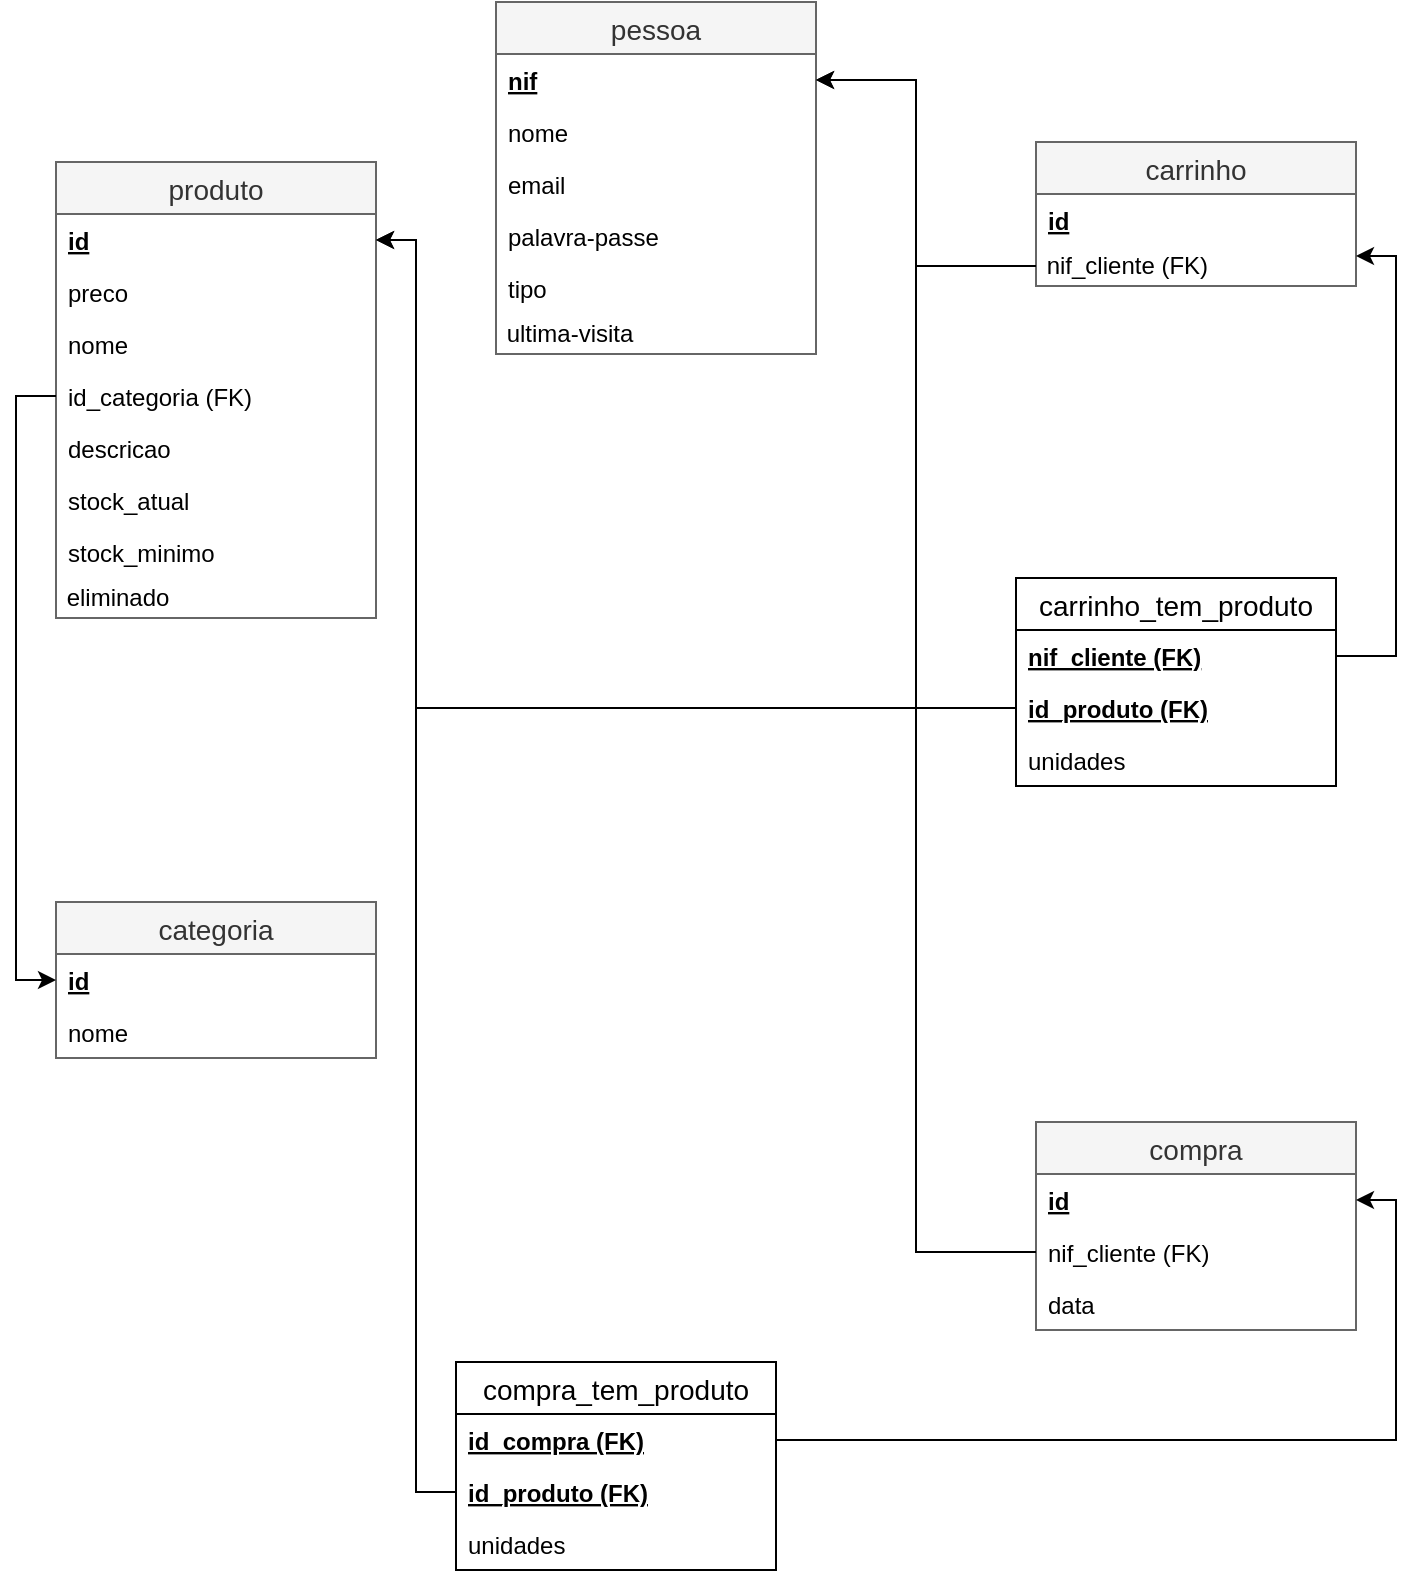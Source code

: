 <mxfile version="14.0.5" type="device"><diagram id="wjbudzqRXSHtBuRtdPQ7" name="Page-1"><mxGraphModel dx="1298" dy="784" grid="1" gridSize="10" guides="1" tooltips="1" connect="1" arrows="1" fold="1" page="1" pageScale="1" pageWidth="827" pageHeight="1169" math="0" shadow="0"><root><mxCell id="0"/><mxCell id="1" parent="0"/><mxCell id="QzDI__D86Y-I94Scfrmo-1" value="pessoa" style="swimlane;fontStyle=0;childLayout=stackLayout;horizontal=1;startSize=26;horizontalStack=0;resizeParent=1;resizeParentMax=0;resizeLast=0;collapsible=1;marginBottom=0;align=center;fontSize=14;fillColor=#f5f5f5;strokeColor=#666666;fontColor=#333333;" parent="1" vertex="1"><mxGeometry x="340" y="10" width="160" height="176" as="geometry"/></mxCell><mxCell id="QzDI__D86Y-I94Scfrmo-2" value="nif" style="text;strokeColor=none;fillColor=none;spacingLeft=4;spacingRight=4;overflow=hidden;rotatable=0;points=[[0,0.5],[1,0.5]];portConstraint=eastwest;fontSize=12;fontStyle=5" parent="QzDI__D86Y-I94Scfrmo-1" vertex="1"><mxGeometry y="26" width="160" height="26" as="geometry"/></mxCell><mxCell id="QzDI__D86Y-I94Scfrmo-3" value="nome" style="text;strokeColor=none;fillColor=none;spacingLeft=4;spacingRight=4;overflow=hidden;rotatable=0;points=[[0,0.5],[1,0.5]];portConstraint=eastwest;fontSize=12;" parent="QzDI__D86Y-I94Scfrmo-1" vertex="1"><mxGeometry y="52" width="160" height="26" as="geometry"/></mxCell><mxCell id="QzDI__D86Y-I94Scfrmo-4" value="email" style="text;strokeColor=none;fillColor=none;spacingLeft=4;spacingRight=4;overflow=hidden;rotatable=0;points=[[0,0.5],[1,0.5]];portConstraint=eastwest;fontSize=12;" parent="QzDI__D86Y-I94Scfrmo-1" vertex="1"><mxGeometry y="78" width="160" height="26" as="geometry"/></mxCell><mxCell id="QzDI__D86Y-I94Scfrmo-9" value="palavra-passe" style="text;strokeColor=none;fillColor=none;spacingLeft=4;spacingRight=4;overflow=hidden;rotatable=0;points=[[0,0.5],[1,0.5]];portConstraint=eastwest;fontSize=12;" parent="QzDI__D86Y-I94Scfrmo-1" vertex="1"><mxGeometry y="104" width="160" height="26" as="geometry"/></mxCell><mxCell id="QzDI__D86Y-I94Scfrmo-10" value="tipo" style="text;strokeColor=none;fillColor=none;spacingLeft=4;spacingRight=4;overflow=hidden;rotatable=0;points=[[0,0.5],[1,0.5]];portConstraint=eastwest;fontSize=12;" parent="QzDI__D86Y-I94Scfrmo-1" vertex="1"><mxGeometry y="130" width="160" height="26" as="geometry"/></mxCell><mxCell id="LU-sgl4ZXPkJ0iJjKlbU-5" value="&amp;nbsp;ultima-visita" style="text;html=1;strokeColor=none;fillColor=none;align=left;verticalAlign=middle;whiteSpace=wrap;rounded=0;" vertex="1" parent="QzDI__D86Y-I94Scfrmo-1"><mxGeometry y="156" width="160" height="20" as="geometry"/></mxCell><mxCell id="QzDI__D86Y-I94Scfrmo-38" value="compra" style="swimlane;fontStyle=0;childLayout=stackLayout;horizontal=1;startSize=26;horizontalStack=0;resizeParent=1;resizeParentMax=0;resizeLast=0;collapsible=1;marginBottom=0;align=center;fontSize=14;fillColor=#f5f5f5;strokeColor=#666666;fontColor=#333333;" parent="1" vertex="1"><mxGeometry x="610" y="570" width="160" height="104" as="geometry"/></mxCell><mxCell id="QzDI__D86Y-I94Scfrmo-39" value="id" style="text;strokeColor=none;fillColor=none;spacingLeft=4;spacingRight=4;overflow=hidden;rotatable=0;points=[[0,0.5],[1,0.5]];portConstraint=eastwest;fontSize=12;fontStyle=5" parent="QzDI__D86Y-I94Scfrmo-38" vertex="1"><mxGeometry y="26" width="160" height="26" as="geometry"/></mxCell><mxCell id="QzDI__D86Y-I94Scfrmo-40" value="nif_cliente (FK)" style="text;strokeColor=none;fillColor=none;spacingLeft=4;spacingRight=4;overflow=hidden;rotatable=0;points=[[0,0.5],[1,0.5]];portConstraint=eastwest;fontSize=12;" parent="QzDI__D86Y-I94Scfrmo-38" vertex="1"><mxGeometry y="52" width="160" height="26" as="geometry"/></mxCell><mxCell id="QzDI__D86Y-I94Scfrmo-41" value="data" style="text;strokeColor=none;fillColor=none;spacingLeft=4;spacingRight=4;overflow=hidden;rotatable=0;points=[[0,0.5],[1,0.5]];portConstraint=eastwest;fontSize=12;" parent="QzDI__D86Y-I94Scfrmo-38" vertex="1"><mxGeometry y="78" width="160" height="26" as="geometry"/></mxCell><mxCell id="QzDI__D86Y-I94Scfrmo-45" value="categoria" style="swimlane;fontStyle=0;childLayout=stackLayout;horizontal=1;startSize=26;horizontalStack=0;resizeParent=1;resizeParentMax=0;resizeLast=0;collapsible=1;marginBottom=0;align=center;fontSize=14;fillColor=#f5f5f5;strokeColor=#666666;fontColor=#333333;" parent="1" vertex="1"><mxGeometry x="120" y="460" width="160" height="78" as="geometry"/></mxCell><mxCell id="QzDI__D86Y-I94Scfrmo-46" value="id" style="text;strokeColor=none;fillColor=none;spacingLeft=4;spacingRight=4;overflow=hidden;rotatable=0;points=[[0,0.5],[1,0.5]];portConstraint=eastwest;fontSize=12;fontStyle=5" parent="QzDI__D86Y-I94Scfrmo-45" vertex="1"><mxGeometry y="26" width="160" height="26" as="geometry"/></mxCell><mxCell id="QzDI__D86Y-I94Scfrmo-47" value="nome" style="text;strokeColor=none;fillColor=none;spacingLeft=4;spacingRight=4;overflow=hidden;rotatable=0;points=[[0,0.5],[1,0.5]];portConstraint=eastwest;fontSize=12;" parent="QzDI__D86Y-I94Scfrmo-45" vertex="1"><mxGeometry y="52" width="160" height="26" as="geometry"/></mxCell><mxCell id="mJ70kjCFykaamgrrMXo6-1" value="compra_tem_produto" style="swimlane;fontStyle=0;childLayout=stackLayout;horizontal=1;startSize=26;horizontalStack=0;resizeParent=1;resizeParentMax=0;resizeLast=0;collapsible=1;marginBottom=0;align=center;fontSize=14;" parent="1" vertex="1"><mxGeometry x="320" y="690" width="160" height="104" as="geometry"/></mxCell><mxCell id="mJ70kjCFykaamgrrMXo6-2" value="id_compra (FK)" style="text;strokeColor=none;fillColor=none;spacingLeft=4;spacingRight=4;overflow=hidden;rotatable=0;points=[[0,0.5],[1,0.5]];portConstraint=eastwest;fontSize=12;fontStyle=5" parent="mJ70kjCFykaamgrrMXo6-1" vertex="1"><mxGeometry y="26" width="160" height="26" as="geometry"/></mxCell><mxCell id="mJ70kjCFykaamgrrMXo6-3" value="id_produto (FK)" style="text;strokeColor=none;fillColor=none;spacingLeft=4;spacingRight=4;overflow=hidden;rotatable=0;points=[[0,0.5],[1,0.5]];portConstraint=eastwest;fontSize=12;fontStyle=5" parent="mJ70kjCFykaamgrrMXo6-1" vertex="1"><mxGeometry y="52" width="160" height="26" as="geometry"/></mxCell><mxCell id="mJ70kjCFykaamgrrMXo6-4" value="unidades" style="text;strokeColor=none;fillColor=none;spacingLeft=4;spacingRight=4;overflow=hidden;rotatable=0;points=[[0,0.5],[1,0.5]];portConstraint=eastwest;fontSize=12;" parent="mJ70kjCFykaamgrrMXo6-1" vertex="1"><mxGeometry y="78" width="160" height="26" as="geometry"/></mxCell><mxCell id="mJ70kjCFykaamgrrMXo6-7" style="edgeStyle=orthogonalEdgeStyle;rounded=0;orthogonalLoop=1;jettySize=auto;html=1;entryX=1;entryY=0.5;entryDx=0;entryDy=0;" parent="1" source="QzDI__D86Y-I94Scfrmo-40" target="QzDI__D86Y-I94Scfrmo-2" edge="1"><mxGeometry relative="1" as="geometry"><Array as="points"><mxPoint x="550" y="635"/><mxPoint x="550" y="49"/></Array></mxGeometry></mxCell><mxCell id="mJ70kjCFykaamgrrMXo6-8" value="produto" style="swimlane;fontStyle=0;childLayout=stackLayout;horizontal=1;startSize=26;horizontalStack=0;resizeParent=1;resizeParentMax=0;resizeLast=0;collapsible=1;marginBottom=0;align=center;fontSize=14;fillColor=#f5f5f5;strokeColor=#666666;fontColor=#333333;" parent="1" vertex="1"><mxGeometry x="120" y="90" width="160" height="228" as="geometry"/></mxCell><mxCell id="mJ70kjCFykaamgrrMXo6-9" value="id" style="text;strokeColor=none;fillColor=none;spacingLeft=4;spacingRight=4;overflow=hidden;rotatable=0;points=[[0,0.5],[1,0.5]];portConstraint=eastwest;fontSize=12;fontStyle=5" parent="mJ70kjCFykaamgrrMXo6-8" vertex="1"><mxGeometry y="26" width="160" height="26" as="geometry"/></mxCell><mxCell id="mJ70kjCFykaamgrrMXo6-10" value="preco" style="text;strokeColor=none;fillColor=none;spacingLeft=4;spacingRight=4;overflow=hidden;rotatable=0;points=[[0,0.5],[1,0.5]];portConstraint=eastwest;fontSize=12;" parent="mJ70kjCFykaamgrrMXo6-8" vertex="1"><mxGeometry y="52" width="160" height="26" as="geometry"/></mxCell><mxCell id="mJ70kjCFykaamgrrMXo6-41" value="nome" style="text;strokeColor=none;fillColor=none;spacingLeft=4;spacingRight=4;overflow=hidden;rotatable=0;points=[[0,0.5],[1,0.5]];portConstraint=eastwest;fontSize=12;" parent="mJ70kjCFykaamgrrMXo6-8" vertex="1"><mxGeometry y="78" width="160" height="26" as="geometry"/></mxCell><mxCell id="mJ70kjCFykaamgrrMXo6-11" value="id_categoria (FK)" style="text;strokeColor=none;fillColor=none;spacingLeft=4;spacingRight=4;overflow=hidden;rotatable=0;points=[[0,0.5],[1,0.5]];portConstraint=eastwest;fontSize=12;" parent="mJ70kjCFykaamgrrMXo6-8" vertex="1"><mxGeometry y="104" width="160" height="26" as="geometry"/></mxCell><mxCell id="mJ70kjCFykaamgrrMXo6-12" value="descricao" style="text;strokeColor=none;fillColor=none;spacingLeft=4;spacingRight=4;overflow=hidden;rotatable=0;points=[[0,0.5],[1,0.5]];portConstraint=eastwest;fontSize=12;" parent="mJ70kjCFykaamgrrMXo6-8" vertex="1"><mxGeometry y="130" width="160" height="26" as="geometry"/></mxCell><mxCell id="mJ70kjCFykaamgrrMXo6-13" value="stock_atual" style="text;strokeColor=none;fillColor=none;spacingLeft=4;spacingRight=4;overflow=hidden;rotatable=0;points=[[0,0.5],[1,0.5]];portConstraint=eastwest;fontSize=12;" parent="mJ70kjCFykaamgrrMXo6-8" vertex="1"><mxGeometry y="156" width="160" height="26" as="geometry"/></mxCell><mxCell id="mJ70kjCFykaamgrrMXo6-14" value="stock_minimo" style="text;strokeColor=none;fillColor=none;spacingLeft=4;spacingRight=4;overflow=hidden;rotatable=0;points=[[0,0.5],[1,0.5]];portConstraint=eastwest;fontSize=12;" parent="mJ70kjCFykaamgrrMXo6-8" vertex="1"><mxGeometry y="182" width="160" height="26" as="geometry"/></mxCell><mxCell id="LU-sgl4ZXPkJ0iJjKlbU-7" value="&amp;nbsp;eliminado" style="text;html=1;strokeColor=none;fillColor=none;align=left;verticalAlign=middle;whiteSpace=wrap;rounded=0;" vertex="1" parent="mJ70kjCFykaamgrrMXo6-8"><mxGeometry y="208" width="160" height="20" as="geometry"/></mxCell><mxCell id="mJ70kjCFykaamgrrMXo6-23" style="edgeStyle=orthogonalEdgeStyle;rounded=0;orthogonalLoop=1;jettySize=auto;html=1;entryX=1;entryY=0.5;entryDx=0;entryDy=0;" parent="1" source="mJ70kjCFykaamgrrMXo6-3" target="mJ70kjCFykaamgrrMXo6-9" edge="1"><mxGeometry relative="1" as="geometry"/></mxCell><mxCell id="mJ70kjCFykaamgrrMXo6-42" value="carrinho" style="swimlane;fontStyle=0;childLayout=stackLayout;horizontal=1;startSize=26;horizontalStack=0;resizeParent=1;resizeParentMax=0;resizeLast=0;collapsible=1;marginBottom=0;align=center;fontSize=14;fillColor=#f5f5f5;strokeColor=#666666;fontColor=#333333;" parent="1" vertex="1"><mxGeometry x="610" y="80" width="160" height="72" as="geometry"/></mxCell><mxCell id="mJ70kjCFykaamgrrMXo6-43" value="id" style="text;strokeColor=none;fillColor=none;spacingLeft=4;spacingRight=4;overflow=hidden;rotatable=0;points=[[0,0.5],[1,0.5]];portConstraint=eastwest;fontSize=12;fontStyle=5" parent="mJ70kjCFykaamgrrMXo6-42" vertex="1"><mxGeometry y="26" width="160" height="26" as="geometry"/></mxCell><mxCell id="LU-sgl4ZXPkJ0iJjKlbU-2" value="&amp;nbsp;nif_cliente (FK)" style="text;html=1;strokeColor=none;fillColor=none;align=left;verticalAlign=middle;whiteSpace=wrap;rounded=0;" vertex="1" parent="mJ70kjCFykaamgrrMXo6-42"><mxGeometry y="52" width="160" height="20" as="geometry"/></mxCell><mxCell id="mJ70kjCFykaamgrrMXo6-47" style="edgeStyle=orthogonalEdgeStyle;rounded=0;orthogonalLoop=1;jettySize=auto;html=1;exitX=0;exitY=0.5;exitDx=0;exitDy=0;" parent="1" source="LU-sgl4ZXPkJ0iJjKlbU-2" target="QzDI__D86Y-I94Scfrmo-2" edge="1"><mxGeometry relative="1" as="geometry"><Array as="points"><mxPoint x="550" y="142"/><mxPoint x="550" y="49"/></Array></mxGeometry></mxCell><mxCell id="mJ70kjCFykaamgrrMXo6-48" value="carrinho_tem_produto" style="swimlane;fontStyle=0;childLayout=stackLayout;horizontal=1;startSize=26;horizontalStack=0;resizeParent=1;resizeParentMax=0;resizeLast=0;collapsible=1;marginBottom=0;align=center;fontSize=14;" parent="1" vertex="1"><mxGeometry x="600" y="298" width="160" height="104" as="geometry"/></mxCell><mxCell id="mJ70kjCFykaamgrrMXo6-49" value="nif_cliente (FK)" style="text;strokeColor=none;fillColor=none;spacingLeft=4;spacingRight=4;overflow=hidden;rotatable=0;points=[[0,0.5],[1,0.5]];portConstraint=eastwest;fontSize=12;fontStyle=5" parent="mJ70kjCFykaamgrrMXo6-48" vertex="1"><mxGeometry y="26" width="160" height="26" as="geometry"/></mxCell><mxCell id="mJ70kjCFykaamgrrMXo6-50" value="id_produto (FK)" style="text;strokeColor=none;fillColor=none;spacingLeft=4;spacingRight=4;overflow=hidden;rotatable=0;points=[[0,0.5],[1,0.5]];portConstraint=eastwest;fontSize=12;fontStyle=5" parent="mJ70kjCFykaamgrrMXo6-48" vertex="1"><mxGeometry y="52" width="160" height="26" as="geometry"/></mxCell><mxCell id="mJ70kjCFykaamgrrMXo6-51" value="unidades" style="text;strokeColor=none;fillColor=none;spacingLeft=4;spacingRight=4;overflow=hidden;rotatable=0;points=[[0,0.5],[1,0.5]];portConstraint=eastwest;fontSize=12;" parent="mJ70kjCFykaamgrrMXo6-48" vertex="1"><mxGeometry y="78" width="160" height="26" as="geometry"/></mxCell><mxCell id="mJ70kjCFykaamgrrMXo6-52" style="edgeStyle=orthogonalEdgeStyle;rounded=0;orthogonalLoop=1;jettySize=auto;html=1;entryX=1;entryY=0.25;entryDx=0;entryDy=0;" parent="1" source="mJ70kjCFykaamgrrMXo6-49" target="LU-sgl4ZXPkJ0iJjKlbU-2" edge="1"><mxGeometry relative="1" as="geometry"/></mxCell><mxCell id="mJ70kjCFykaamgrrMXo6-55" style="edgeStyle=orthogonalEdgeStyle;rounded=0;orthogonalLoop=1;jettySize=auto;html=1;entryX=1;entryY=0.5;entryDx=0;entryDy=0;" parent="1" source="mJ70kjCFykaamgrrMXo6-2" target="QzDI__D86Y-I94Scfrmo-39" edge="1"><mxGeometry relative="1" as="geometry"/></mxCell><mxCell id="mJ70kjCFykaamgrrMXo6-56" style="edgeStyle=orthogonalEdgeStyle;rounded=0;orthogonalLoop=1;jettySize=auto;html=1;entryX=0;entryY=0.5;entryDx=0;entryDy=0;" parent="1" source="mJ70kjCFykaamgrrMXo6-11" target="QzDI__D86Y-I94Scfrmo-46" edge="1"><mxGeometry relative="1" as="geometry"/></mxCell><mxCell id="mJ70kjCFykaamgrrMXo6-57" style="edgeStyle=orthogonalEdgeStyle;rounded=0;orthogonalLoop=1;jettySize=auto;html=1;entryX=1;entryY=0.5;entryDx=0;entryDy=0;" parent="1" source="mJ70kjCFykaamgrrMXo6-50" target="mJ70kjCFykaamgrrMXo6-9" edge="1"><mxGeometry relative="1" as="geometry"><Array as="points"><mxPoint x="300" y="363"/><mxPoint x="300" y="129"/></Array></mxGeometry></mxCell></root></mxGraphModel></diagram></mxfile>